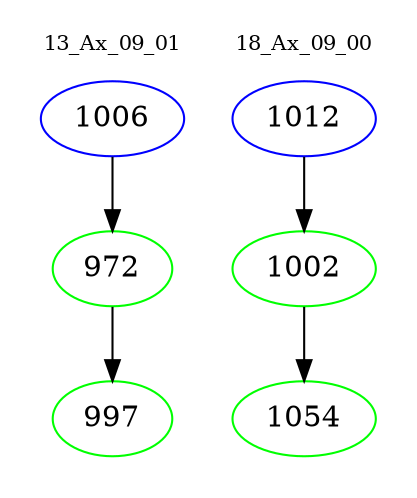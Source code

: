 digraph{
subgraph cluster_0 {
color = white
label = "13_Ax_09_01";
fontsize=10;
T0_1006 [label="1006", color="blue"]
T0_1006 -> T0_972 [color="black"]
T0_972 [label="972", color="green"]
T0_972 -> T0_997 [color="black"]
T0_997 [label="997", color="green"]
}
subgraph cluster_1 {
color = white
label = "18_Ax_09_00";
fontsize=10;
T1_1012 [label="1012", color="blue"]
T1_1012 -> T1_1002 [color="black"]
T1_1002 [label="1002", color="green"]
T1_1002 -> T1_1054 [color="black"]
T1_1054 [label="1054", color="green"]
}
}
